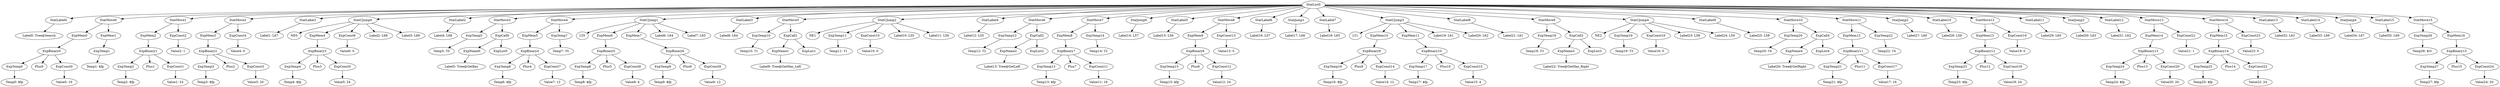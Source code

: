 digraph {
	ordering = out;
	ExpTemp27 -> "Temp27: $fp";
	ExpTemp26 -> "Temp26: $rv";
	StatLabel15 -> "Label35: L69";
	StatJump4 -> "Label34: L67";
	StatLabel14 -> "Label33: L66";
	StatLabel13 -> "Label32: L63";
	StatMove14 -> ExpMem15;
	StatMove14 -> ExpConst23;
	ExpConst22 -> "Value22: 24";
	ExpBinary14 -> ExpTemp25;
	ExpBinary14 -> Plus14;
	ExpBinary14 -> ExpConst22;
	ExpTemp25 -> "Temp25: $fp";
	ExpConst21 -> "Value21: 1";
	StatMove13 -> ExpMem14;
	StatMove13 -> ExpConst21;
	ExpMem14 -> ExpBinary13;
	ExpConst20 -> "Value20: 20";
	ExpTemp24 -> "Temp24: $fp";
	ExpMem13 -> ExpBinary12;
	ExpConst18 -> "Value18: 24";
	ExpBinary12 -> ExpTemp23;
	ExpBinary12 -> Plus12;
	ExpBinary12 -> ExpConst18;
	StatLabel10 -> "Label28: L59";
	StatJump2 -> "Label27: L60";
	ExpTemp22 -> "Temp22: T4";
	ExpMem12 -> ExpBinary11;
	ExpConst17 -> "Value17: 16";
	ExpTemp21 -> "Temp21: $fp";
	ExpName4 -> "Label26: Tree@GetRight";
	StatMove10 -> ExpTemp20;
	StatMove10 -> ExpCall4;
	StatJump3 -> "Label30: L63";
	ExpCall4 -> ExpName4;
	ExpCall4 -> ExpList4;
	ExpTemp9 -> "Temp9: $fp";
	ExpMem6 -> ExpBinary5;
	ExpConst4 -> "Value4: 0";
	ExpBinary5 -> ExpTemp8;
	ExpBinary5 -> Plus5;
	ExpBinary5 -> ExpConst8;
	ExpConst0 -> "Value0: 16";
	ExpTemp6 -> "Temp6: $fp";
	StatMove6 -> ExpTemp12;
	StatMove6 -> ExpCall2;
	ExpTemp20 -> "Temp20: T4";
	ExpConst8 -> "Value8: 4";
	ExpName0 -> "Label5: Tree@GetKey";
	ExpConst24 -> "Value24: 20";
	StatMove3 -> ExpTemp5;
	StatMove3 -> ExpCall0;
	StatCJump3 -> LT1;
	StatCJump3 -> ExpMem10;
	StatCJump3 -> ExpMem11;
	StatCJump3 -> "Label19: L61";
	StatCJump3 -> "Label20: L62";
	ExpConst6 -> "Value6: 0";
	ExpMem1 -> ExpTemp1;
	ExpConst5 -> "Value5: 24";
	ExpConst2 -> "Value2: 1";
	ExpTemp7 -> "Temp7: T0";
	ExpTemp0 -> "Temp0: $fp";
	ExpTemp5 -> "Temp5: T0";
	ExpTemp4 -> "Temp4: $fp";
	StatLabel5 -> "Label15: L56";
	ExpBinary4 -> ExpTemp6;
	ExpBinary4 -> Plus4;
	ExpBinary4 -> ExpConst7;
	ExpTemp1 -> "Temp1: $fp";
	ExpMem16 -> ExpBinary15;
	ExpBinary6 -> ExpTemp9;
	ExpBinary6 -> Plus6;
	ExpBinary6 -> ExpConst9;
	StatCJump2 -> NE1;
	StatCJump2 -> ExpTemp11;
	StatCJump2 -> ExpConst10;
	StatCJump2 -> "Label10: L55";
	StatCJump2 -> "Label11: L56";
	ExpTemp16 -> "Temp16: $fp";
	ExpConst9 -> "Value9: 12";
	StatMove5 -> ExpTemp10;
	StatMove5 -> ExpCall1;
	StatLabel2 -> "Label4: L68";
	StatMove4 -> ExpMem5;
	StatMove4 -> ExpTemp7;
	ExpMem0 -> ExpBinary0;
	ExpConst10 -> "Value10: 0";
	ExpBinary1 -> ExpTemp2;
	ExpBinary1 -> Plus1;
	ExpBinary1 -> ExpConst1;
	StatCJump1 -> LT0;
	StatCJump1 -> ExpMem6;
	StatCJump1 -> ExpMem7;
	StatCJump1 -> "Label6: L64";
	StatCJump1 -> "Label7: L65";
	ExpCall3 -> ExpName3;
	ExpCall3 -> ExpList3;
	ExpMem3 -> ExpBinary2;
	StatLabel11 -> "Label29: L60";
	ExpTemp2 -> "Temp2: $fp";
	ExpBinary13 -> ExpTemp24;
	ExpBinary13 -> Plus13;
	ExpBinary13 -> ExpConst20;
	StatMove2 -> ExpMem3;
	StatMove2 -> ExpConst4;
	ExpTemp19 -> "Temp19: T3";
	StatLabel0 -> "Label0: Tree@Search";
	ExpMem5 -> ExpBinary4;
	ExpBinary2 -> ExpTemp3;
	ExpBinary2 -> Plus2;
	ExpBinary2 -> ExpConst3;
	StatMove0 -> ExpMem0;
	StatMove0 -> ExpMem1;
	StatLabel7 -> "Label18: L65";
	StatMove8 -> ExpMem9;
	StatMove8 -> ExpConst13;
	ExpBinary11 -> ExpTemp21;
	ExpBinary11 -> Plus11;
	ExpBinary11 -> ExpConst17;
	ExpMem4 -> ExpBinary3;
	ExpBinary0 -> ExpTemp0;
	ExpBinary0 -> Plus0;
	ExpBinary0 -> ExpConst0;
	ExpConst1 -> "Value1: 24";
	ExpMem15 -> ExpBinary14;
	ExpTemp8 -> "Temp8: $fp";
	ExpConst12 -> "Value12: 24";
	ExpTemp18 -> "Temp18: T3";
	StatCJump0 -> NE0;
	StatCJump0 -> ExpMem4;
	StatCJump0 -> ExpConst6;
	StatCJump0 -> "Label2: L68";
	StatCJump0 -> "Label3: L69";
	ExpConst16 -> "Value16: 0";
	StatMove1 -> ExpMem2;
	StatMove1 -> ExpConst2;
	ExpCall0 -> ExpName0;
	ExpCall0 -> ExpList0;
	ExpMem2 -> ExpBinary1;
	StatLabel1 -> "Label1: L67";
	ExpConst7 -> "Value7: 12";
	ExpConst3 -> "Value3: 20";
	ExpConst23 -> "Value23: 0";
	ExpTemp12 -> "Temp12: T2";
	StatLabel6 -> "Label16: L57";
	ExpTemp3 -> "Temp3: $fp";
	StatMove15 -> ExpTemp26;
	StatMove15 -> ExpMem16;
	StatLabel3 -> "Label8: L64";
	ExpBinary3 -> ExpTemp4;
	ExpBinary3 -> Plus3;
	ExpBinary3 -> ExpConst5;
	ExpMem7 -> ExpBinary6;
	ExpConst15 -> "Value15: 4";
	ExpName1 -> "Label9: Tree@GetHas_Left";
	ExpTemp15 -> "Temp15: $fp";
	ExpCall1 -> ExpName1;
	ExpCall1 -> ExpList1;
	StatJump0 -> "Label14: L57";
	ExpTemp11 -> "Temp11: T1";
	StatLabel4 -> "Label12: L55";
	StatLabel9 -> "Label25: L58";
	ExpName2 -> "Label13: Tree@GetLeft";
	ExpBinary15 -> ExpTemp27;
	ExpBinary15 -> Plus15;
	ExpBinary15 -> ExpConst24;
	ExpCall2 -> ExpName2;
	ExpCall2 -> ExpList2;
	ExpTemp13 -> "Temp13: $fp";
	ExpConst13 -> "Value13: 0";
	StatLabel12 -> "Label31: L62";
	StatList0 -> StatLabel0;
	StatList0 -> StatMove0;
	StatList0 -> StatMove1;
	StatList0 -> StatMove2;
	StatList0 -> StatLabel1;
	StatList0 -> StatCJump0;
	StatList0 -> StatLabel2;
	StatList0 -> StatMove3;
	StatList0 -> StatMove4;
	StatList0 -> StatCJump1;
	StatList0 -> StatLabel3;
	StatList0 -> StatMove5;
	StatList0 -> StatCJump2;
	StatList0 -> StatLabel4;
	StatList0 -> StatMove6;
	StatList0 -> StatMove7;
	StatList0 -> StatJump0;
	StatList0 -> StatLabel5;
	StatList0 -> StatMove8;
	StatList0 -> StatLabel6;
	StatList0 -> StatJump1;
	StatList0 -> StatLabel7;
	StatList0 -> StatCJump3;
	StatList0 -> StatLabel8;
	StatList0 -> StatMove9;
	StatList0 -> StatCJump4;
	StatList0 -> StatLabel9;
	StatList0 -> StatMove10;
	StatList0 -> StatMove11;
	StatList0 -> StatJump2;
	StatList0 -> StatLabel10;
	StatList0 -> StatMove12;
	StatList0 -> StatLabel11;
	StatList0 -> StatJump3;
	StatList0 -> StatLabel12;
	StatList0 -> StatMove13;
	StatList0 -> StatMove14;
	StatList0 -> StatLabel13;
	StatList0 -> StatLabel14;
	StatList0 -> StatJump4;
	StatList0 -> StatLabel15;
	StatList0 -> StatMove15;
	ExpConst11 -> "Value11: 16";
	ExpMem8 -> ExpBinary7;
	StatMove7 -> ExpMem8;
	StatMove7 -> ExpTemp14;
	ExpBinary10 -> ExpTemp17;
	ExpBinary10 -> Plus10;
	ExpBinary10 -> ExpConst15;
	ExpConst19 -> "Value19: 0";
	StatMove12 -> ExpMem13;
	StatMove12 -> ExpConst19;
	ExpTemp14 -> "Temp14: T2";
	ExpBinary8 -> ExpTemp15;
	ExpBinary8 -> Plus8;
	ExpBinary8 -> ExpConst12;
	StatJump1 -> "Label17: L66";
	ExpConst14 -> "Value14: 12";
	ExpBinary9 -> ExpTemp16;
	ExpBinary9 -> Plus9;
	ExpBinary9 -> ExpConst14;
	ExpBinary7 -> ExpTemp13;
	ExpBinary7 -> Plus7;
	ExpBinary7 -> ExpConst11;
	StatCJump4 -> NE2;
	StatCJump4 -> ExpTemp19;
	StatCJump4 -> ExpConst16;
	StatCJump4 -> "Label23: L58";
	StatCJump4 -> "Label24: L59";
	ExpTemp10 -> "Temp10: T1";
	ExpMem10 -> ExpBinary9;
	ExpTemp23 -> "Temp23: $fp";
	ExpMem9 -> ExpBinary8;
	ExpTemp17 -> "Temp17: $fp";
	StatMove11 -> ExpMem12;
	StatMove11 -> ExpTemp22;
	ExpMem11 -> ExpBinary10;
	StatMove9 -> ExpTemp18;
	StatMove9 -> ExpCall3;
	StatLabel8 -> "Label21: L61";
	ExpName3 -> "Label22: Tree@GetHas_Right";
}

